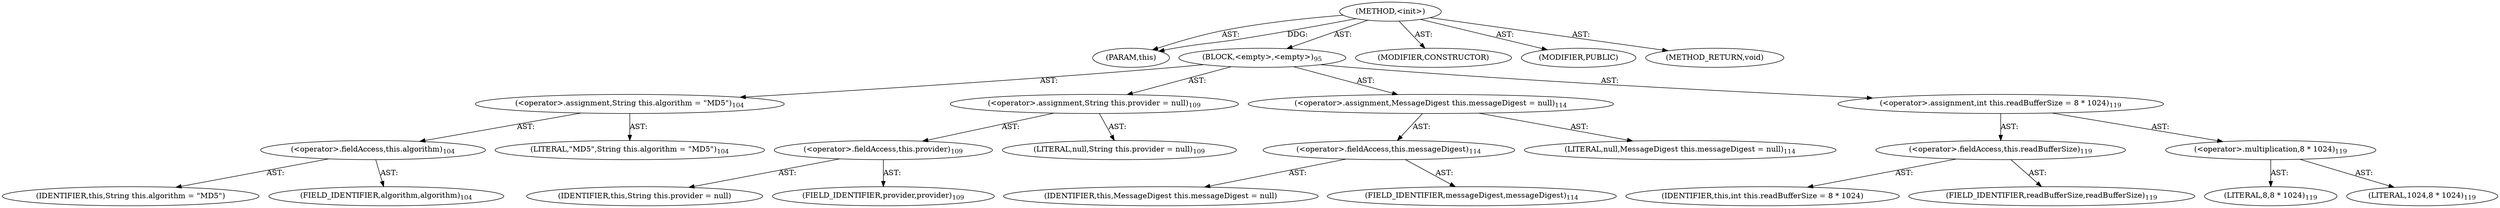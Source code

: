 digraph "&lt;init&gt;" {  
"111669149702" [label = <(METHOD,&lt;init&gt;)> ]
"115964117001" [label = <(PARAM,this)> ]
"25769803801" [label = <(BLOCK,&lt;empty&gt;,&lt;empty&gt;)<SUB>95</SUB>> ]
"30064771166" [label = <(&lt;operator&gt;.assignment,String this.algorithm = &quot;MD5&quot;)<SUB>104</SUB>> ]
"30064771167" [label = <(&lt;operator&gt;.fieldAccess,this.algorithm)<SUB>104</SUB>> ]
"68719476812" [label = <(IDENTIFIER,this,String this.algorithm = &quot;MD5&quot;)> ]
"55834574867" [label = <(FIELD_IDENTIFIER,algorithm,algorithm)<SUB>104</SUB>> ]
"90194313238" [label = <(LITERAL,&quot;MD5&quot;,String this.algorithm = &quot;MD5&quot;)<SUB>104</SUB>> ]
"30064771168" [label = <(&lt;operator&gt;.assignment,String this.provider = null)<SUB>109</SUB>> ]
"30064771169" [label = <(&lt;operator&gt;.fieldAccess,this.provider)<SUB>109</SUB>> ]
"68719476813" [label = <(IDENTIFIER,this,String this.provider = null)> ]
"55834574868" [label = <(FIELD_IDENTIFIER,provider,provider)<SUB>109</SUB>> ]
"90194313239" [label = <(LITERAL,null,String this.provider = null)<SUB>109</SUB>> ]
"30064771170" [label = <(&lt;operator&gt;.assignment,MessageDigest this.messageDigest = null)<SUB>114</SUB>> ]
"30064771171" [label = <(&lt;operator&gt;.fieldAccess,this.messageDigest)<SUB>114</SUB>> ]
"68719476814" [label = <(IDENTIFIER,this,MessageDigest this.messageDigest = null)> ]
"55834574869" [label = <(FIELD_IDENTIFIER,messageDigest,messageDigest)<SUB>114</SUB>> ]
"90194313240" [label = <(LITERAL,null,MessageDigest this.messageDigest = null)<SUB>114</SUB>> ]
"30064771172" [label = <(&lt;operator&gt;.assignment,int this.readBufferSize = 8 * 1024)<SUB>119</SUB>> ]
"30064771173" [label = <(&lt;operator&gt;.fieldAccess,this.readBufferSize)<SUB>119</SUB>> ]
"68719476815" [label = <(IDENTIFIER,this,int this.readBufferSize = 8 * 1024)> ]
"55834574870" [label = <(FIELD_IDENTIFIER,readBufferSize,readBufferSize)<SUB>119</SUB>> ]
"30064771174" [label = <(&lt;operator&gt;.multiplication,8 * 1024)<SUB>119</SUB>> ]
"90194313241" [label = <(LITERAL,8,8 * 1024)<SUB>119</SUB>> ]
"90194313242" [label = <(LITERAL,1024,8 * 1024)<SUB>119</SUB>> ]
"133143986192" [label = <(MODIFIER,CONSTRUCTOR)> ]
"133143986193" [label = <(MODIFIER,PUBLIC)> ]
"128849018886" [label = <(METHOD_RETURN,void)> ]
  "111669149702" -> "115964117001"  [ label = "AST: "] 
  "111669149702" -> "25769803801"  [ label = "AST: "] 
  "111669149702" -> "133143986192"  [ label = "AST: "] 
  "111669149702" -> "133143986193"  [ label = "AST: "] 
  "111669149702" -> "128849018886"  [ label = "AST: "] 
  "25769803801" -> "30064771166"  [ label = "AST: "] 
  "25769803801" -> "30064771168"  [ label = "AST: "] 
  "25769803801" -> "30064771170"  [ label = "AST: "] 
  "25769803801" -> "30064771172"  [ label = "AST: "] 
  "30064771166" -> "30064771167"  [ label = "AST: "] 
  "30064771166" -> "90194313238"  [ label = "AST: "] 
  "30064771167" -> "68719476812"  [ label = "AST: "] 
  "30064771167" -> "55834574867"  [ label = "AST: "] 
  "30064771168" -> "30064771169"  [ label = "AST: "] 
  "30064771168" -> "90194313239"  [ label = "AST: "] 
  "30064771169" -> "68719476813"  [ label = "AST: "] 
  "30064771169" -> "55834574868"  [ label = "AST: "] 
  "30064771170" -> "30064771171"  [ label = "AST: "] 
  "30064771170" -> "90194313240"  [ label = "AST: "] 
  "30064771171" -> "68719476814"  [ label = "AST: "] 
  "30064771171" -> "55834574869"  [ label = "AST: "] 
  "30064771172" -> "30064771173"  [ label = "AST: "] 
  "30064771172" -> "30064771174"  [ label = "AST: "] 
  "30064771173" -> "68719476815"  [ label = "AST: "] 
  "30064771173" -> "55834574870"  [ label = "AST: "] 
  "30064771174" -> "90194313241"  [ label = "AST: "] 
  "30064771174" -> "90194313242"  [ label = "AST: "] 
  "111669149702" -> "115964117001"  [ label = "DDG: "] 
}
